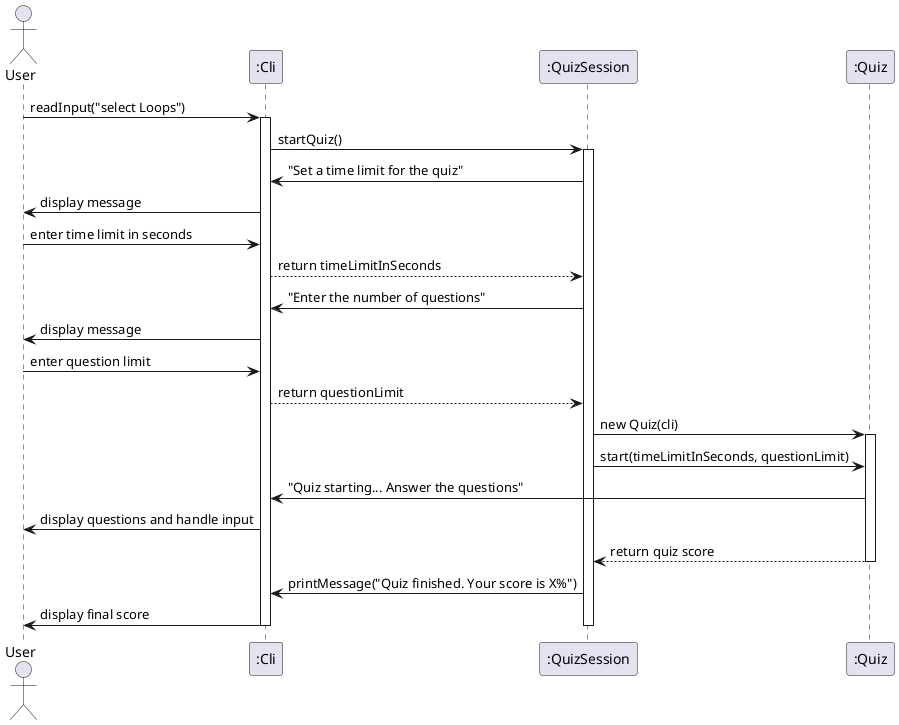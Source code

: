 @startuml

actor User

participant ":Cli" as CLI
participant ":QuizSession" as QS
participant ":Quiz" as Q

User -> CLI : readInput("select Loops")
activate CLI
CLI -> QS : startQuiz()
activate QS
QS -> CLI : "Set a time limit for the quiz"
CLI -> User : display message
User -> CLI : enter time limit in seconds
CLI --> QS : return timeLimitInSeconds

QS -> CLI : "Enter the number of questions"
CLI -> User : display message
User -> CLI : enter question limit
CLI --> QS : return questionLimit

QS -> Q : new Quiz(cli)
activate Q
QS -> Q : start(timeLimitInSeconds, questionLimit)
Q -> CLI : "Quiz starting... Answer the questions"
CLI -> User : display questions and handle input

Q --> QS : return quiz score
deactivate Q
QS -> CLI : printMessage("Quiz finished. Your score is X%")
CLI -> User : display final score

deactivate QS
deactivate CLI

@enduml